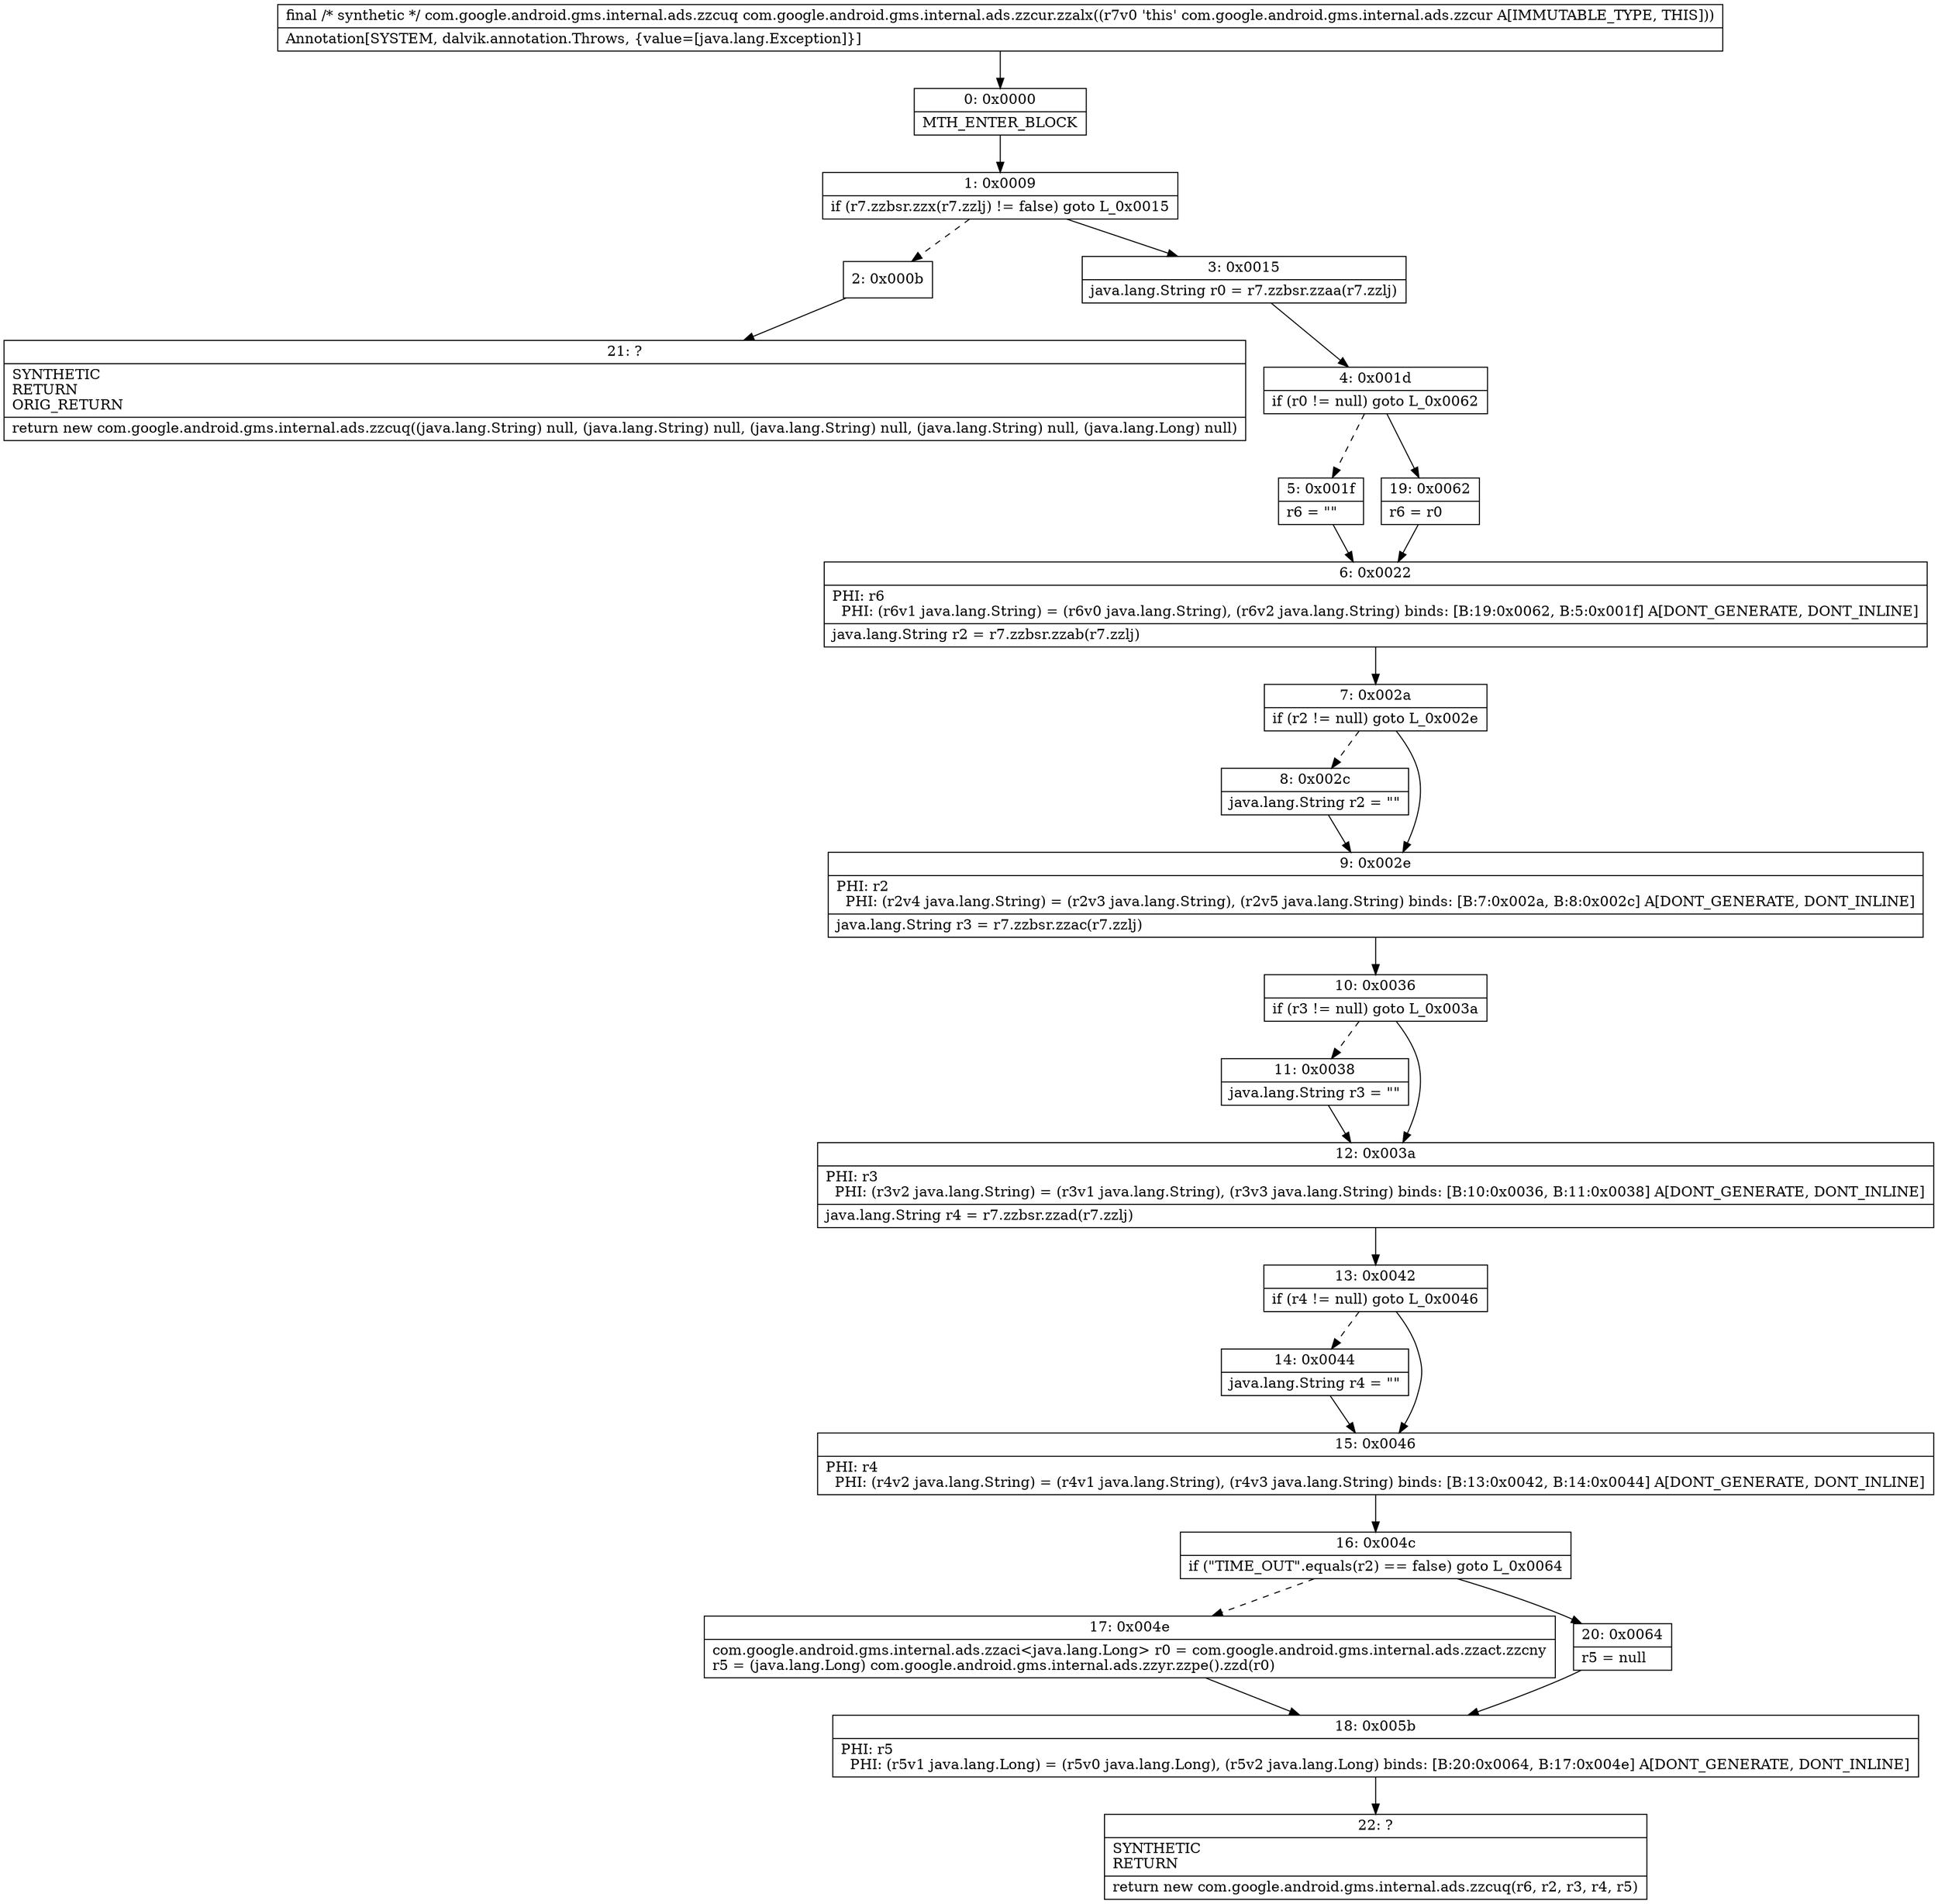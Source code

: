 digraph "CFG forcom.google.android.gms.internal.ads.zzcur.zzalx()Lcom\/google\/android\/gms\/internal\/ads\/zzcuq;" {
Node_0 [shape=record,label="{0\:\ 0x0000|MTH_ENTER_BLOCK\l}"];
Node_1 [shape=record,label="{1\:\ 0x0009|if (r7.zzbsr.zzx(r7.zzlj) != false) goto L_0x0015\l}"];
Node_2 [shape=record,label="{2\:\ 0x000b}"];
Node_3 [shape=record,label="{3\:\ 0x0015|java.lang.String r0 = r7.zzbsr.zzaa(r7.zzlj)\l}"];
Node_4 [shape=record,label="{4\:\ 0x001d|if (r0 != null) goto L_0x0062\l}"];
Node_5 [shape=record,label="{5\:\ 0x001f|r6 = \"\"\l}"];
Node_6 [shape=record,label="{6\:\ 0x0022|PHI: r6 \l  PHI: (r6v1 java.lang.String) = (r6v0 java.lang.String), (r6v2 java.lang.String) binds: [B:19:0x0062, B:5:0x001f] A[DONT_GENERATE, DONT_INLINE]\l|java.lang.String r2 = r7.zzbsr.zzab(r7.zzlj)\l}"];
Node_7 [shape=record,label="{7\:\ 0x002a|if (r2 != null) goto L_0x002e\l}"];
Node_8 [shape=record,label="{8\:\ 0x002c|java.lang.String r2 = \"\"\l}"];
Node_9 [shape=record,label="{9\:\ 0x002e|PHI: r2 \l  PHI: (r2v4 java.lang.String) = (r2v3 java.lang.String), (r2v5 java.lang.String) binds: [B:7:0x002a, B:8:0x002c] A[DONT_GENERATE, DONT_INLINE]\l|java.lang.String r3 = r7.zzbsr.zzac(r7.zzlj)\l}"];
Node_10 [shape=record,label="{10\:\ 0x0036|if (r3 != null) goto L_0x003a\l}"];
Node_11 [shape=record,label="{11\:\ 0x0038|java.lang.String r3 = \"\"\l}"];
Node_12 [shape=record,label="{12\:\ 0x003a|PHI: r3 \l  PHI: (r3v2 java.lang.String) = (r3v1 java.lang.String), (r3v3 java.lang.String) binds: [B:10:0x0036, B:11:0x0038] A[DONT_GENERATE, DONT_INLINE]\l|java.lang.String r4 = r7.zzbsr.zzad(r7.zzlj)\l}"];
Node_13 [shape=record,label="{13\:\ 0x0042|if (r4 != null) goto L_0x0046\l}"];
Node_14 [shape=record,label="{14\:\ 0x0044|java.lang.String r4 = \"\"\l}"];
Node_15 [shape=record,label="{15\:\ 0x0046|PHI: r4 \l  PHI: (r4v2 java.lang.String) = (r4v1 java.lang.String), (r4v3 java.lang.String) binds: [B:13:0x0042, B:14:0x0044] A[DONT_GENERATE, DONT_INLINE]\l}"];
Node_16 [shape=record,label="{16\:\ 0x004c|if (\"TIME_OUT\".equals(r2) == false) goto L_0x0064\l}"];
Node_17 [shape=record,label="{17\:\ 0x004e|com.google.android.gms.internal.ads.zzaci\<java.lang.Long\> r0 = com.google.android.gms.internal.ads.zzact.zzcny\lr5 = (java.lang.Long) com.google.android.gms.internal.ads.zzyr.zzpe().zzd(r0)\l}"];
Node_18 [shape=record,label="{18\:\ 0x005b|PHI: r5 \l  PHI: (r5v1 java.lang.Long) = (r5v0 java.lang.Long), (r5v2 java.lang.Long) binds: [B:20:0x0064, B:17:0x004e] A[DONT_GENERATE, DONT_INLINE]\l}"];
Node_19 [shape=record,label="{19\:\ 0x0062|r6 = r0\l}"];
Node_20 [shape=record,label="{20\:\ 0x0064|r5 = null\l}"];
Node_21 [shape=record,label="{21\:\ ?|SYNTHETIC\lRETURN\lORIG_RETURN\l|return new com.google.android.gms.internal.ads.zzcuq((java.lang.String) null, (java.lang.String) null, (java.lang.String) null, (java.lang.String) null, (java.lang.Long) null)\l}"];
Node_22 [shape=record,label="{22\:\ ?|SYNTHETIC\lRETURN\l|return new com.google.android.gms.internal.ads.zzcuq(r6, r2, r3, r4, r5)\l}"];
MethodNode[shape=record,label="{final \/* synthetic *\/ com.google.android.gms.internal.ads.zzcuq com.google.android.gms.internal.ads.zzcur.zzalx((r7v0 'this' com.google.android.gms.internal.ads.zzcur A[IMMUTABLE_TYPE, THIS]))  | Annotation[SYSTEM, dalvik.annotation.Throws, \{value=[java.lang.Exception]\}]\l}"];
MethodNode -> Node_0;
Node_0 -> Node_1;
Node_1 -> Node_2[style=dashed];
Node_1 -> Node_3;
Node_2 -> Node_21;
Node_3 -> Node_4;
Node_4 -> Node_5[style=dashed];
Node_4 -> Node_19;
Node_5 -> Node_6;
Node_6 -> Node_7;
Node_7 -> Node_8[style=dashed];
Node_7 -> Node_9;
Node_8 -> Node_9;
Node_9 -> Node_10;
Node_10 -> Node_11[style=dashed];
Node_10 -> Node_12;
Node_11 -> Node_12;
Node_12 -> Node_13;
Node_13 -> Node_14[style=dashed];
Node_13 -> Node_15;
Node_14 -> Node_15;
Node_15 -> Node_16;
Node_16 -> Node_17[style=dashed];
Node_16 -> Node_20;
Node_17 -> Node_18;
Node_18 -> Node_22;
Node_19 -> Node_6;
Node_20 -> Node_18;
}

